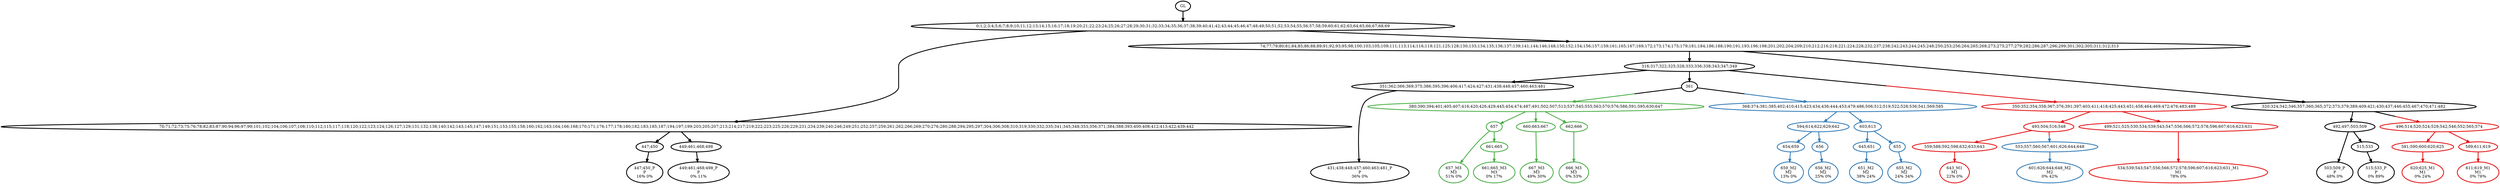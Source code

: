 digraph T {
	{
		rank=same
		45 [penwidth=3,colorscheme=set19,color=0,label="447;450_P\nP\n16% 0%"]
		43 [penwidth=3,colorscheme=set19,color=0,label="449;461;468;498_P\nP\n0% 11%"]
		39 [penwidth=3,colorscheme=set19,color=0,label="431;438;448;457;460;463;481_P\nP\n36% 0%"]
		35 [penwidth=3,colorscheme=set19,color=0,label="503;509_P\nP\n48% 0%"]
		33 [penwidth=3,colorscheme=set19,color=0,label="515;533_P\nP\n0% 89%"]
		30 [penwidth=3,colorscheme=set19,color=1,label="643_M1\nM1\n22% 0%"]
		28 [penwidth=3,colorscheme=set19,color=1,label="534;539;543;547;556;566;572;578;596;607;616;623;631_M1\nM1\n78% 0%"]
		26 [penwidth=3,colorscheme=set19,color=1,label="620;625_M1\nM1\n0% 24%"]
		24 [penwidth=3,colorscheme=set19,color=1,label="611;619_M1\nM1\n0% 76%"]
		23 [penwidth=3,colorscheme=set19,color=2,label="601;626;644;648_M2\nM2\n0% 42%"]
		20 [penwidth=3,colorscheme=set19,color=2,label="659_M2\nM2\n13% 0%"]
		18 [penwidth=3,colorscheme=set19,color=2,label="656_M2\nM2\n25% 0%"]
		15 [penwidth=3,colorscheme=set19,color=2,label="651_M2\nM2\n38% 24%"]
		13 [penwidth=3,colorscheme=set19,color=2,label="655_M2\nM2\n24% 34%"]
		11 [penwidth=3,colorscheme=set19,color=3,label="657_M3\nM3\n51% 0%"]
		9 [penwidth=3,colorscheme=set19,color=3,label="661;665_M3\nM3\n0% 17%"]
		7 [penwidth=3,colorscheme=set19,color=3,label="667_M3\nM3\n49% 30%"]
		5 [penwidth=3,colorscheme=set19,color=3,label="666_M3\nM3\n0% 53%"]
	}
	49 [penwidth=3,colorscheme=set19,color=0,label="GL"]
	48 [penwidth=3,colorscheme=set19,color=0,label="0;1;2;3;4;5;6;7;8;9;10;11;12;13;14;15;16;17;18;19;20;21;22;23;24;25;26;27;28;29;30;31;32;33;34;35;36;37;38;39;40;41;42;43;44;45;46;47;48;49;50;51;52;53;54;55;56;57;58;59;60;61;62;63;64;65;66;67;68;69"]
	47 [penwidth=3,colorscheme=set19,color=0,label="70;71;72;73;75;76;78;82;83;87;90;94;96;97;99;101;102;104;106;107;108;110;112;115;117;118;120;122;123;124;126;127;129;131;132;138;140;142;143;145;147;149;151;153;155;158;160;162;163;164;166;168;170;171;176;177;178;180;182;183;185;187;194;197;199;203;205;207;213;214;217;219;222;223;225;226;229;231;234;239;240;246;249;251;252;257;259;261;262;266;269;270;276;280;288;294;295;297;304;306;308;310;319;330;332;335;341;345;348;353;356;371;384;388;393;400;408;412;413;422;439;442"]
	46 [penwidth=3,colorscheme=set19,color=0,label="447;450"]
	44 [penwidth=3,colorscheme=set19,color=0,label="449;461;468;498"]
	42 [penwidth=3,colorscheme=set19,color=0,label="74;77;79;80;81;84;85;86;88;89;91;92;93;95;98;100;103;105;109;111;113;114;116;119;121;125;128;130;133;134;135;136;137;139;141;144;146;148;150;152;154;156;157;159;161;165;167;169;172;173;174;175;179;181;184;186;188;190;191;193;196;198;201;202;204;209;210;212;216;218;221;224;228;232;237;238;242;243;244;245;248;250;253;256;264;265;268;273;275;277;279;282;286;287;296;299;301;302;305;311;312;313"]
	41 [penwidth=3,colorscheme=set19,color=0,label="316;317;322;325;328;333;336;338;343;347;349"]
	40 [penwidth=3,colorscheme=set19,color=0,label="351;362;366;369;375;386;395;396;406;417;424;427;431;438;448;457;460;463;481"]
	38 [penwidth=3,colorscheme=set19,color=0,label="361"]
	37 [penwidth=3,colorscheme=set19,color=0,label="320;324;342;346;357;360;365;372;373;379;389;409;421;430;437;446;455;467;470;471;482"]
	36 [penwidth=3,colorscheme=set19,color=0,label="492;497;503;509"]
	34 [penwidth=3,colorscheme=set19,color=0,label="515;533"]
	32 [penwidth=3,colorscheme=set19,color=1,label="493;504;516;548"]
	31 [penwidth=3,colorscheme=set19,color=1,label="559;588;592;598;632;633;643"]
	29 [penwidth=3,colorscheme=set19,color=1,label="499;521;525;530;534;539;543;547;556;566;572;578;596;607;616;623;631"]
	27 [penwidth=3,colorscheme=set19,color=1,label="581;590;600;620;625"]
	25 [penwidth=3,colorscheme=set19,color=1,label="589;611;619"]
	22 [penwidth=3,colorscheme=set19,color=2,label="594;614;622;629;642"]
	21 [penwidth=3,colorscheme=set19,color=2,label="654;659"]
	19 [penwidth=3,colorscheme=set19,color=2,label="656"]
	17 [penwidth=3,colorscheme=set19,color=2,label="603;613"]
	16 [penwidth=3,colorscheme=set19,color=2,label="645;651"]
	14 [penwidth=3,colorscheme=set19,color=2,label="655"]
	12 [penwidth=3,colorscheme=set19,color=3,label="657"]
	10 [penwidth=3,colorscheme=set19,color=3,label="661;665"]
	8 [penwidth=3,colorscheme=set19,color=3,label="660;663;667"]
	6 [penwidth=3,colorscheme=set19,color=3,label="662;666"]
	4 [penwidth=3,colorscheme=set19,color=2,label="553;557;560;567;601;626;644;648"]
	3 [penwidth=3,colorscheme=set19,color=3,label="380;390;394;401;405;407;416;420;426;429;445;454;474;487;491;502;507;513;537;545;555;563;570;576;586;591;595;630;647"]
	2 [penwidth=3,colorscheme=set19,color=2,label="368;374;381;385;402;410;415;423;434;436;444;453;479;486;506;512;519;522;528;536;541;569;585"]
	1 [penwidth=3,colorscheme=set19,color=1,label="496;514;520;524;529;542;546;552;565;574"]
	0 [penwidth=3,colorscheme=set19,color=1,label="350;352;354;358;367;376;391;397;403;411;418;425;443;451;458;464;469;472;476;483;489"]
	49 -> 48 [penwidth=3,colorscheme=set19,color=0]
	48 -> 42 [penwidth=3,colorscheme=set19,color=0]
	48 -> 47 [penwidth=3,colorscheme=set19,color=0]
	47 -> 46 [penwidth=3,colorscheme=set19,color=0]
	47 -> 44 [penwidth=3,colorscheme=set19,color=0]
	46 -> 45 [penwidth=3,colorscheme=set19,color=0]
	44 -> 43 [penwidth=3,colorscheme=set19,color=0]
	42 -> 37 [penwidth=3,colorscheme=set19,color=0]
	42 -> 41 [penwidth=3,colorscheme=set19,color=0]
	41 -> 38 [penwidth=3,colorscheme=set19,color=0]
	41 -> 40 [penwidth=3,colorscheme=set19,color=0]
	41 -> 0 [penwidth=3,colorscheme=set19,color="0;0.5:1"]
	40 -> 39 [penwidth=3,colorscheme=set19,color=0]
	38 -> 3 [penwidth=3,colorscheme=set19,color="0;0.5:3"]
	38 -> 2 [penwidth=3,colorscheme=set19,color="0;0.5:2"]
	37 -> 36 [penwidth=3,colorscheme=set19,color=0]
	37 -> 1 [penwidth=3,colorscheme=set19,color="0;0.5:1"]
	36 -> 35 [penwidth=3,colorscheme=set19,color=0]
	36 -> 34 [penwidth=3,colorscheme=set19,color=0]
	34 -> 33 [penwidth=3,colorscheme=set19,color=0]
	32 -> 31 [penwidth=3,colorscheme=set19,color=1]
	32 -> 4 [penwidth=3,colorscheme=set19,color="1;0.5:2"]
	31 -> 30 [penwidth=3,colorscheme=set19,color=1]
	29 -> 28 [penwidth=3,colorscheme=set19,color=1]
	27 -> 26 [penwidth=3,colorscheme=set19,color=1]
	25 -> 24 [penwidth=3,colorscheme=set19,color=1]
	22 -> 19 [penwidth=3,colorscheme=set19,color=2]
	22 -> 21 [penwidth=3,colorscheme=set19,color=2]
	21 -> 20 [penwidth=3,colorscheme=set19,color=2]
	19 -> 18 [penwidth=3,colorscheme=set19,color=2]
	17 -> 14 [penwidth=3,colorscheme=set19,color=2]
	17 -> 16 [penwidth=3,colorscheme=set19,color=2]
	16 -> 15 [penwidth=3,colorscheme=set19,color=2]
	14 -> 13 [penwidth=3,colorscheme=set19,color=2]
	12 -> 11 [penwidth=3,colorscheme=set19,color=3]
	12 -> 10 [penwidth=3,colorscheme=set19,color=3]
	10 -> 9 [penwidth=3,colorscheme=set19,color=3]
	8 -> 7 [penwidth=3,colorscheme=set19,color=3]
	6 -> 5 [penwidth=3,colorscheme=set19,color=3]
	4 -> 23 [penwidth=3,colorscheme=set19,color=2]
	3 -> 12 [penwidth=3,colorscheme=set19,color=3]
	3 -> 8 [penwidth=3,colorscheme=set19,color=3]
	3 -> 6 [penwidth=3,colorscheme=set19,color=3]
	2 -> 22 [penwidth=3,colorscheme=set19,color=2]
	2 -> 17 [penwidth=3,colorscheme=set19,color=2]
	1 -> 27 [penwidth=3,colorscheme=set19,color=1]
	1 -> 25 [penwidth=3,colorscheme=set19,color=1]
	0 -> 32 [penwidth=3,colorscheme=set19,color=1]
	0 -> 29 [penwidth=3,colorscheme=set19,color=1]
}
